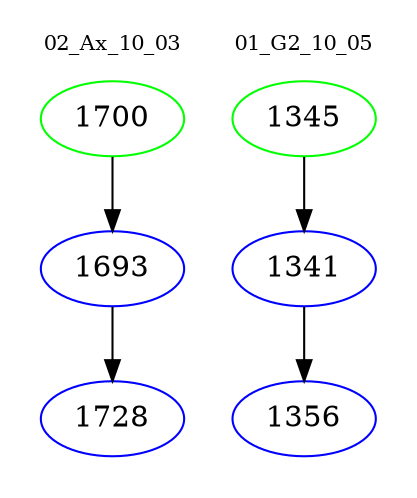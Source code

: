 digraph{
subgraph cluster_0 {
color = white
label = "02_Ax_10_03";
fontsize=10;
T0_1700 [label="1700", color="green"]
T0_1700 -> T0_1693 [color="black"]
T0_1693 [label="1693", color="blue"]
T0_1693 -> T0_1728 [color="black"]
T0_1728 [label="1728", color="blue"]
}
subgraph cluster_1 {
color = white
label = "01_G2_10_05";
fontsize=10;
T1_1345 [label="1345", color="green"]
T1_1345 -> T1_1341 [color="black"]
T1_1341 [label="1341", color="blue"]
T1_1341 -> T1_1356 [color="black"]
T1_1356 [label="1356", color="blue"]
}
}
